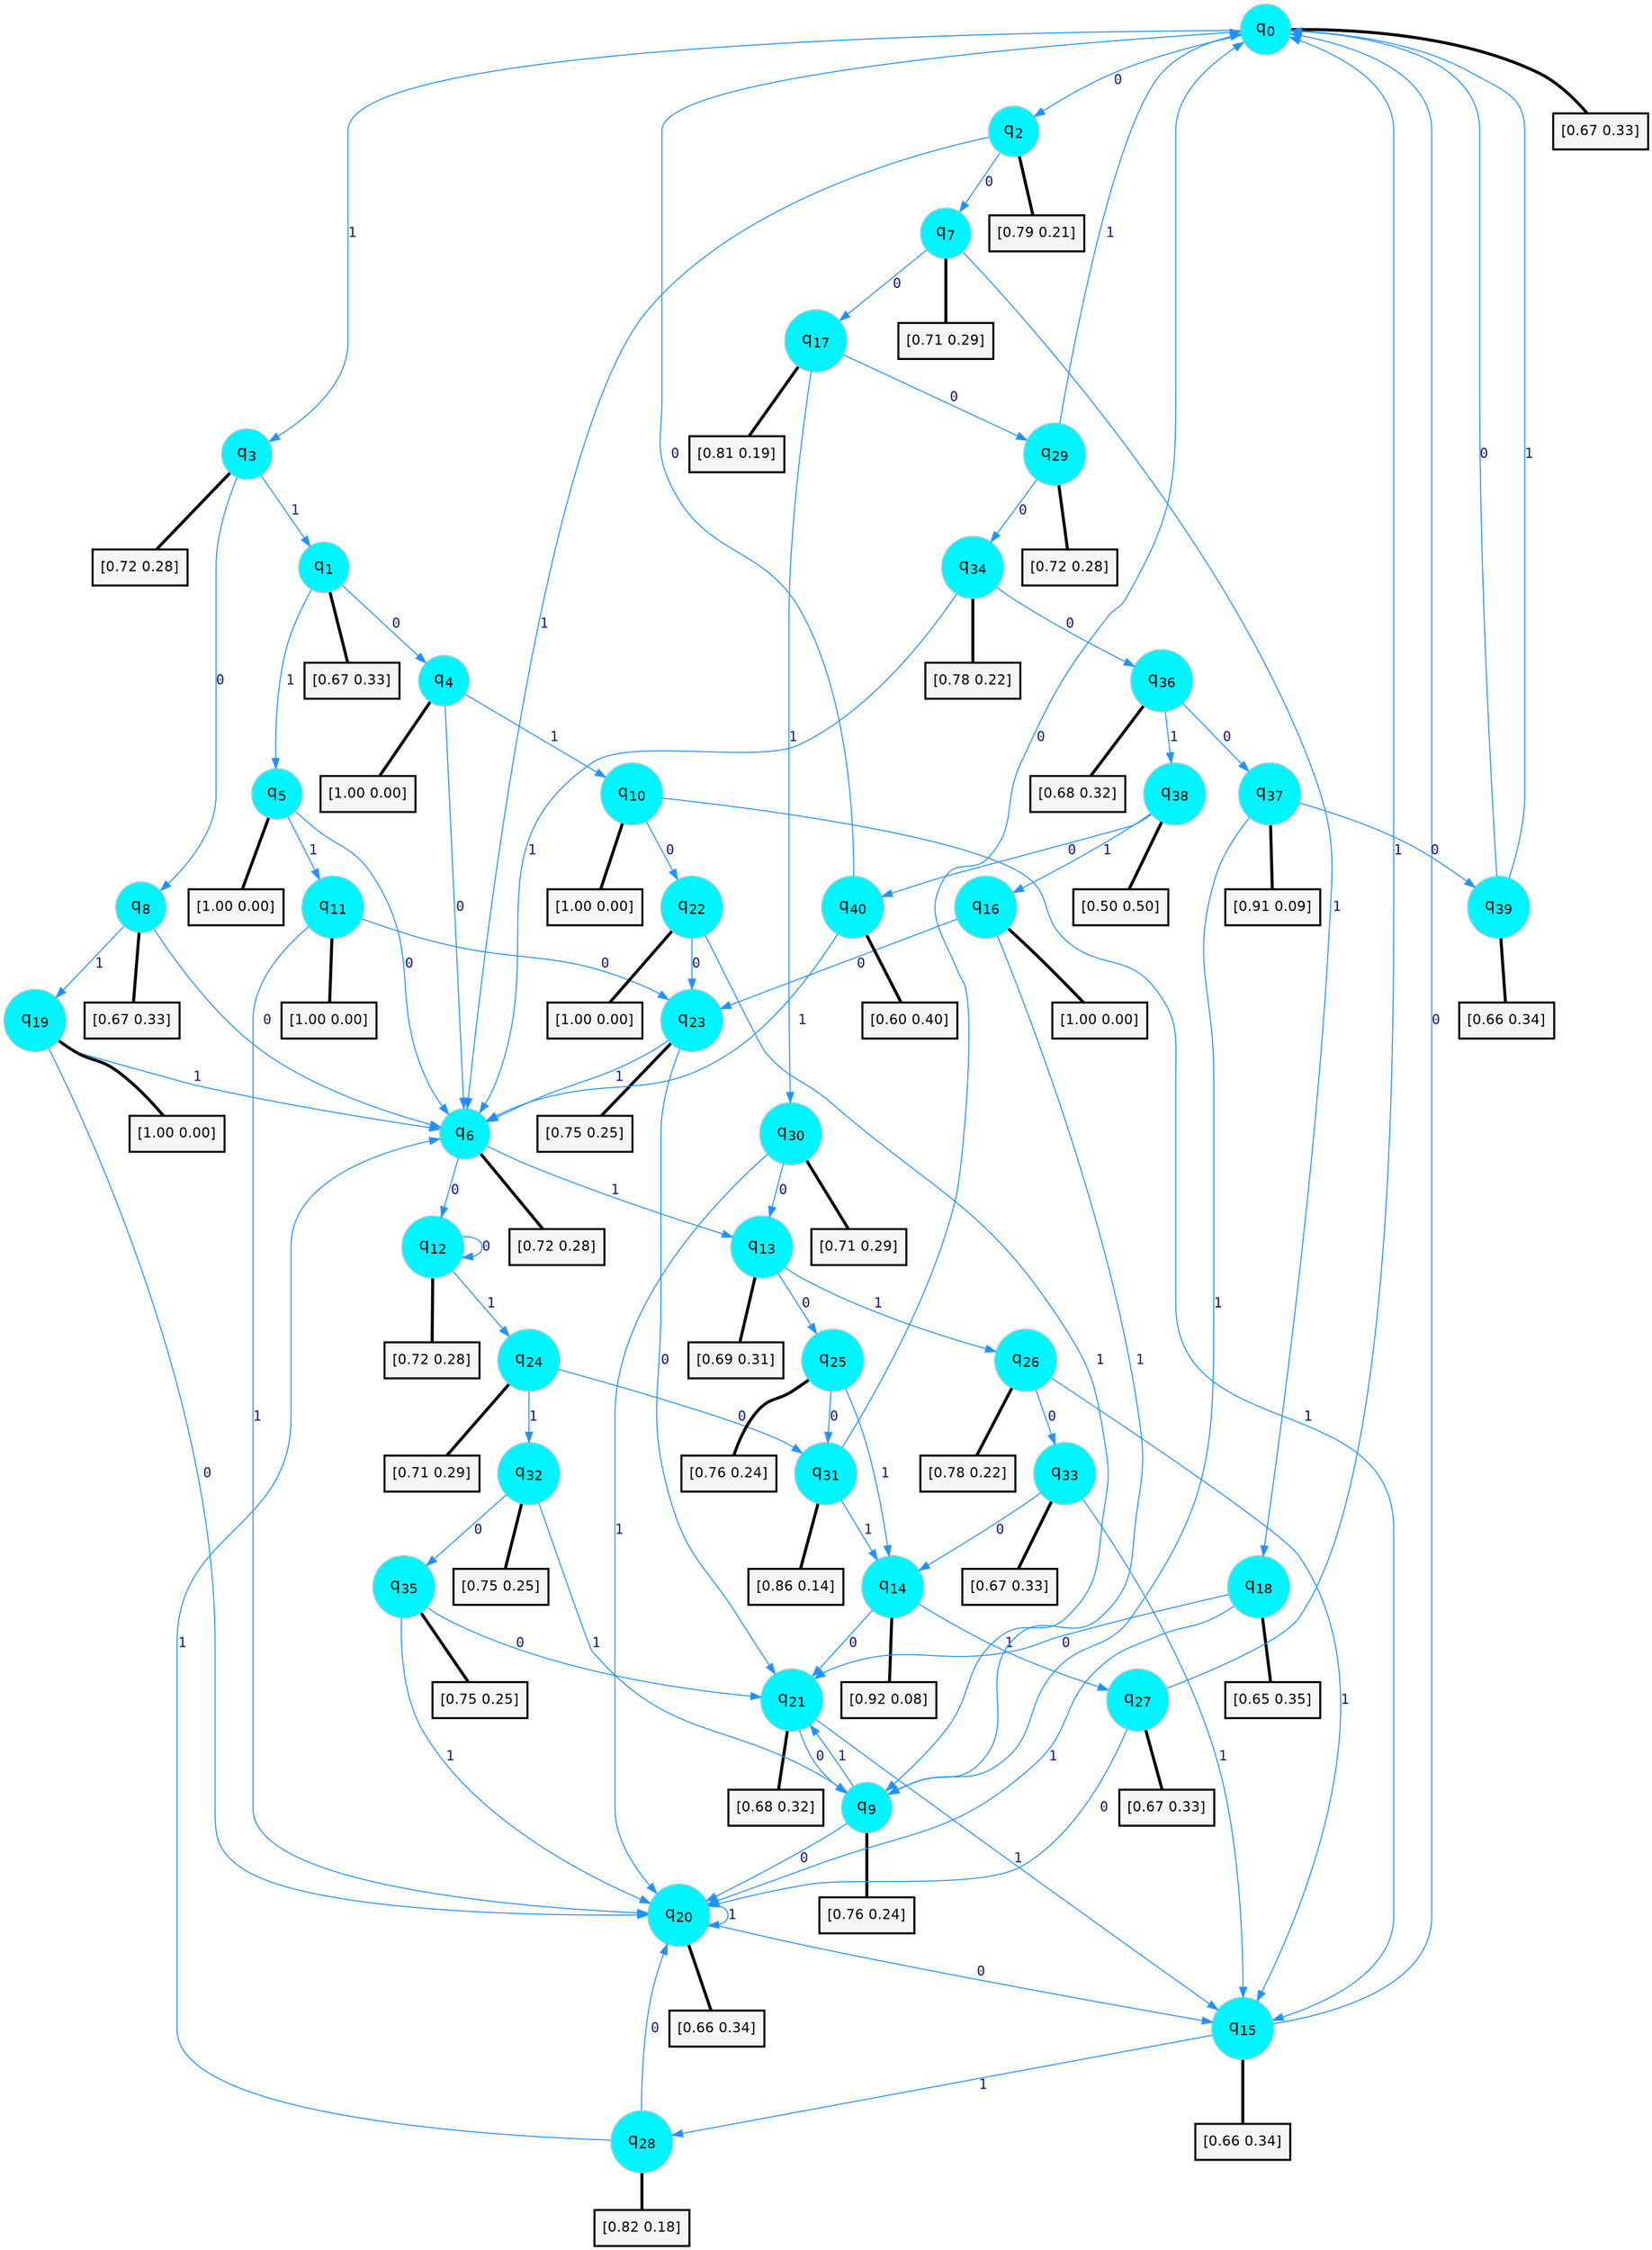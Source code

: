 digraph G {
graph [
bgcolor=transparent, dpi=300, rankdir=TD, size="40,25"];
node [
color=gray, fillcolor=turquoise1, fontcolor=black, fontname=Helvetica, fontsize=16, fontweight=bold, shape=circle, style=filled];
edge [
arrowsize=1, color=dodgerblue1, fontcolor=midnightblue, fontname=courier, fontweight=bold, penwidth=1, style=solid, weight=20];
0[label=<q<SUB>0</SUB>>];
1[label=<q<SUB>1</SUB>>];
2[label=<q<SUB>2</SUB>>];
3[label=<q<SUB>3</SUB>>];
4[label=<q<SUB>4</SUB>>];
5[label=<q<SUB>5</SUB>>];
6[label=<q<SUB>6</SUB>>];
7[label=<q<SUB>7</SUB>>];
8[label=<q<SUB>8</SUB>>];
9[label=<q<SUB>9</SUB>>];
10[label=<q<SUB>10</SUB>>];
11[label=<q<SUB>11</SUB>>];
12[label=<q<SUB>12</SUB>>];
13[label=<q<SUB>13</SUB>>];
14[label=<q<SUB>14</SUB>>];
15[label=<q<SUB>15</SUB>>];
16[label=<q<SUB>16</SUB>>];
17[label=<q<SUB>17</SUB>>];
18[label=<q<SUB>18</SUB>>];
19[label=<q<SUB>19</SUB>>];
20[label=<q<SUB>20</SUB>>];
21[label=<q<SUB>21</SUB>>];
22[label=<q<SUB>22</SUB>>];
23[label=<q<SUB>23</SUB>>];
24[label=<q<SUB>24</SUB>>];
25[label=<q<SUB>25</SUB>>];
26[label=<q<SUB>26</SUB>>];
27[label=<q<SUB>27</SUB>>];
28[label=<q<SUB>28</SUB>>];
29[label=<q<SUB>29</SUB>>];
30[label=<q<SUB>30</SUB>>];
31[label=<q<SUB>31</SUB>>];
32[label=<q<SUB>32</SUB>>];
33[label=<q<SUB>33</SUB>>];
34[label=<q<SUB>34</SUB>>];
35[label=<q<SUB>35</SUB>>];
36[label=<q<SUB>36</SUB>>];
37[label=<q<SUB>37</SUB>>];
38[label=<q<SUB>38</SUB>>];
39[label=<q<SUB>39</SUB>>];
40[label=<q<SUB>40</SUB>>];
41[label="[0.67 0.33]", shape=box,fontcolor=black, fontname=Helvetica, fontsize=14, penwidth=2, fillcolor=whitesmoke,color=black];
42[label="[0.67 0.33]", shape=box,fontcolor=black, fontname=Helvetica, fontsize=14, penwidth=2, fillcolor=whitesmoke,color=black];
43[label="[0.79 0.21]", shape=box,fontcolor=black, fontname=Helvetica, fontsize=14, penwidth=2, fillcolor=whitesmoke,color=black];
44[label="[0.72 0.28]", shape=box,fontcolor=black, fontname=Helvetica, fontsize=14, penwidth=2, fillcolor=whitesmoke,color=black];
45[label="[1.00 0.00]", shape=box,fontcolor=black, fontname=Helvetica, fontsize=14, penwidth=2, fillcolor=whitesmoke,color=black];
46[label="[1.00 0.00]", shape=box,fontcolor=black, fontname=Helvetica, fontsize=14, penwidth=2, fillcolor=whitesmoke,color=black];
47[label="[0.72 0.28]", shape=box,fontcolor=black, fontname=Helvetica, fontsize=14, penwidth=2, fillcolor=whitesmoke,color=black];
48[label="[0.71 0.29]", shape=box,fontcolor=black, fontname=Helvetica, fontsize=14, penwidth=2, fillcolor=whitesmoke,color=black];
49[label="[0.67 0.33]", shape=box,fontcolor=black, fontname=Helvetica, fontsize=14, penwidth=2, fillcolor=whitesmoke,color=black];
50[label="[0.76 0.24]", shape=box,fontcolor=black, fontname=Helvetica, fontsize=14, penwidth=2, fillcolor=whitesmoke,color=black];
51[label="[1.00 0.00]", shape=box,fontcolor=black, fontname=Helvetica, fontsize=14, penwidth=2, fillcolor=whitesmoke,color=black];
52[label="[1.00 0.00]", shape=box,fontcolor=black, fontname=Helvetica, fontsize=14, penwidth=2, fillcolor=whitesmoke,color=black];
53[label="[0.72 0.28]", shape=box,fontcolor=black, fontname=Helvetica, fontsize=14, penwidth=2, fillcolor=whitesmoke,color=black];
54[label="[0.69 0.31]", shape=box,fontcolor=black, fontname=Helvetica, fontsize=14, penwidth=2, fillcolor=whitesmoke,color=black];
55[label="[0.92 0.08]", shape=box,fontcolor=black, fontname=Helvetica, fontsize=14, penwidth=2, fillcolor=whitesmoke,color=black];
56[label="[0.66 0.34]", shape=box,fontcolor=black, fontname=Helvetica, fontsize=14, penwidth=2, fillcolor=whitesmoke,color=black];
57[label="[1.00 0.00]", shape=box,fontcolor=black, fontname=Helvetica, fontsize=14, penwidth=2, fillcolor=whitesmoke,color=black];
58[label="[0.81 0.19]", shape=box,fontcolor=black, fontname=Helvetica, fontsize=14, penwidth=2, fillcolor=whitesmoke,color=black];
59[label="[0.65 0.35]", shape=box,fontcolor=black, fontname=Helvetica, fontsize=14, penwidth=2, fillcolor=whitesmoke,color=black];
60[label="[1.00 0.00]", shape=box,fontcolor=black, fontname=Helvetica, fontsize=14, penwidth=2, fillcolor=whitesmoke,color=black];
61[label="[0.66 0.34]", shape=box,fontcolor=black, fontname=Helvetica, fontsize=14, penwidth=2, fillcolor=whitesmoke,color=black];
62[label="[0.68 0.32]", shape=box,fontcolor=black, fontname=Helvetica, fontsize=14, penwidth=2, fillcolor=whitesmoke,color=black];
63[label="[1.00 0.00]", shape=box,fontcolor=black, fontname=Helvetica, fontsize=14, penwidth=2, fillcolor=whitesmoke,color=black];
64[label="[0.75 0.25]", shape=box,fontcolor=black, fontname=Helvetica, fontsize=14, penwidth=2, fillcolor=whitesmoke,color=black];
65[label="[0.71 0.29]", shape=box,fontcolor=black, fontname=Helvetica, fontsize=14, penwidth=2, fillcolor=whitesmoke,color=black];
66[label="[0.76 0.24]", shape=box,fontcolor=black, fontname=Helvetica, fontsize=14, penwidth=2, fillcolor=whitesmoke,color=black];
67[label="[0.78 0.22]", shape=box,fontcolor=black, fontname=Helvetica, fontsize=14, penwidth=2, fillcolor=whitesmoke,color=black];
68[label="[0.67 0.33]", shape=box,fontcolor=black, fontname=Helvetica, fontsize=14, penwidth=2, fillcolor=whitesmoke,color=black];
69[label="[0.82 0.18]", shape=box,fontcolor=black, fontname=Helvetica, fontsize=14, penwidth=2, fillcolor=whitesmoke,color=black];
70[label="[0.72 0.28]", shape=box,fontcolor=black, fontname=Helvetica, fontsize=14, penwidth=2, fillcolor=whitesmoke,color=black];
71[label="[0.71 0.29]", shape=box,fontcolor=black, fontname=Helvetica, fontsize=14, penwidth=2, fillcolor=whitesmoke,color=black];
72[label="[0.86 0.14]", shape=box,fontcolor=black, fontname=Helvetica, fontsize=14, penwidth=2, fillcolor=whitesmoke,color=black];
73[label="[0.75 0.25]", shape=box,fontcolor=black, fontname=Helvetica, fontsize=14, penwidth=2, fillcolor=whitesmoke,color=black];
74[label="[0.67 0.33]", shape=box,fontcolor=black, fontname=Helvetica, fontsize=14, penwidth=2, fillcolor=whitesmoke,color=black];
75[label="[0.78 0.22]", shape=box,fontcolor=black, fontname=Helvetica, fontsize=14, penwidth=2, fillcolor=whitesmoke,color=black];
76[label="[0.75 0.25]", shape=box,fontcolor=black, fontname=Helvetica, fontsize=14, penwidth=2, fillcolor=whitesmoke,color=black];
77[label="[0.68 0.32]", shape=box,fontcolor=black, fontname=Helvetica, fontsize=14, penwidth=2, fillcolor=whitesmoke,color=black];
78[label="[0.91 0.09]", shape=box,fontcolor=black, fontname=Helvetica, fontsize=14, penwidth=2, fillcolor=whitesmoke,color=black];
79[label="[0.50 0.50]", shape=box,fontcolor=black, fontname=Helvetica, fontsize=14, penwidth=2, fillcolor=whitesmoke,color=black];
80[label="[0.66 0.34]", shape=box,fontcolor=black, fontname=Helvetica, fontsize=14, penwidth=2, fillcolor=whitesmoke,color=black];
81[label="[0.60 0.40]", shape=box,fontcolor=black, fontname=Helvetica, fontsize=14, penwidth=2, fillcolor=whitesmoke,color=black];
0->2 [label=0];
0->3 [label=1];
0->41 [arrowhead=none, penwidth=3,color=black];
1->4 [label=0];
1->5 [label=1];
1->42 [arrowhead=none, penwidth=3,color=black];
2->7 [label=0];
2->6 [label=1];
2->43 [arrowhead=none, penwidth=3,color=black];
3->8 [label=0];
3->1 [label=1];
3->44 [arrowhead=none, penwidth=3,color=black];
4->6 [label=0];
4->10 [label=1];
4->45 [arrowhead=none, penwidth=3,color=black];
5->6 [label=0];
5->11 [label=1];
5->46 [arrowhead=none, penwidth=3,color=black];
6->12 [label=0];
6->13 [label=1];
6->47 [arrowhead=none, penwidth=3,color=black];
7->17 [label=0];
7->18 [label=1];
7->48 [arrowhead=none, penwidth=3,color=black];
8->6 [label=0];
8->19 [label=1];
8->49 [arrowhead=none, penwidth=3,color=black];
9->20 [label=0];
9->21 [label=1];
9->50 [arrowhead=none, penwidth=3,color=black];
10->22 [label=0];
10->15 [label=1];
10->51 [arrowhead=none, penwidth=3,color=black];
11->23 [label=0];
11->20 [label=1];
11->52 [arrowhead=none, penwidth=3,color=black];
12->12 [label=0];
12->24 [label=1];
12->53 [arrowhead=none, penwidth=3,color=black];
13->25 [label=0];
13->26 [label=1];
13->54 [arrowhead=none, penwidth=3,color=black];
14->21 [label=0];
14->27 [label=1];
14->55 [arrowhead=none, penwidth=3,color=black];
15->0 [label=0];
15->28 [label=1];
15->56 [arrowhead=none, penwidth=3,color=black];
16->23 [label=0];
16->9 [label=1];
16->57 [arrowhead=none, penwidth=3,color=black];
17->29 [label=0];
17->30 [label=1];
17->58 [arrowhead=none, penwidth=3,color=black];
18->21 [label=0];
18->20 [label=1];
18->59 [arrowhead=none, penwidth=3,color=black];
19->20 [label=0];
19->6 [label=1];
19->60 [arrowhead=none, penwidth=3,color=black];
20->15 [label=0];
20->20 [label=1];
20->61 [arrowhead=none, penwidth=3,color=black];
21->9 [label=0];
21->15 [label=1];
21->62 [arrowhead=none, penwidth=3,color=black];
22->23 [label=0];
22->9 [label=1];
22->63 [arrowhead=none, penwidth=3,color=black];
23->21 [label=0];
23->6 [label=1];
23->64 [arrowhead=none, penwidth=3,color=black];
24->31 [label=0];
24->32 [label=1];
24->65 [arrowhead=none, penwidth=3,color=black];
25->31 [label=0];
25->14 [label=1];
25->66 [arrowhead=none, penwidth=3,color=black];
26->33 [label=0];
26->15 [label=1];
26->67 [arrowhead=none, penwidth=3,color=black];
27->20 [label=0];
27->0 [label=1];
27->68 [arrowhead=none, penwidth=3,color=black];
28->20 [label=0];
28->6 [label=1];
28->69 [arrowhead=none, penwidth=3,color=black];
29->34 [label=0];
29->0 [label=1];
29->70 [arrowhead=none, penwidth=3,color=black];
30->13 [label=0];
30->20 [label=1];
30->71 [arrowhead=none, penwidth=3,color=black];
31->0 [label=0];
31->14 [label=1];
31->72 [arrowhead=none, penwidth=3,color=black];
32->35 [label=0];
32->9 [label=1];
32->73 [arrowhead=none, penwidth=3,color=black];
33->14 [label=0];
33->15 [label=1];
33->74 [arrowhead=none, penwidth=3,color=black];
34->36 [label=0];
34->6 [label=1];
34->75 [arrowhead=none, penwidth=3,color=black];
35->21 [label=0];
35->20 [label=1];
35->76 [arrowhead=none, penwidth=3,color=black];
36->37 [label=0];
36->38 [label=1];
36->77 [arrowhead=none, penwidth=3,color=black];
37->39 [label=0];
37->9 [label=1];
37->78 [arrowhead=none, penwidth=3,color=black];
38->40 [label=0];
38->16 [label=1];
38->79 [arrowhead=none, penwidth=3,color=black];
39->0 [label=0];
39->0 [label=1];
39->80 [arrowhead=none, penwidth=3,color=black];
40->0 [label=0];
40->6 [label=1];
40->81 [arrowhead=none, penwidth=3,color=black];
}
